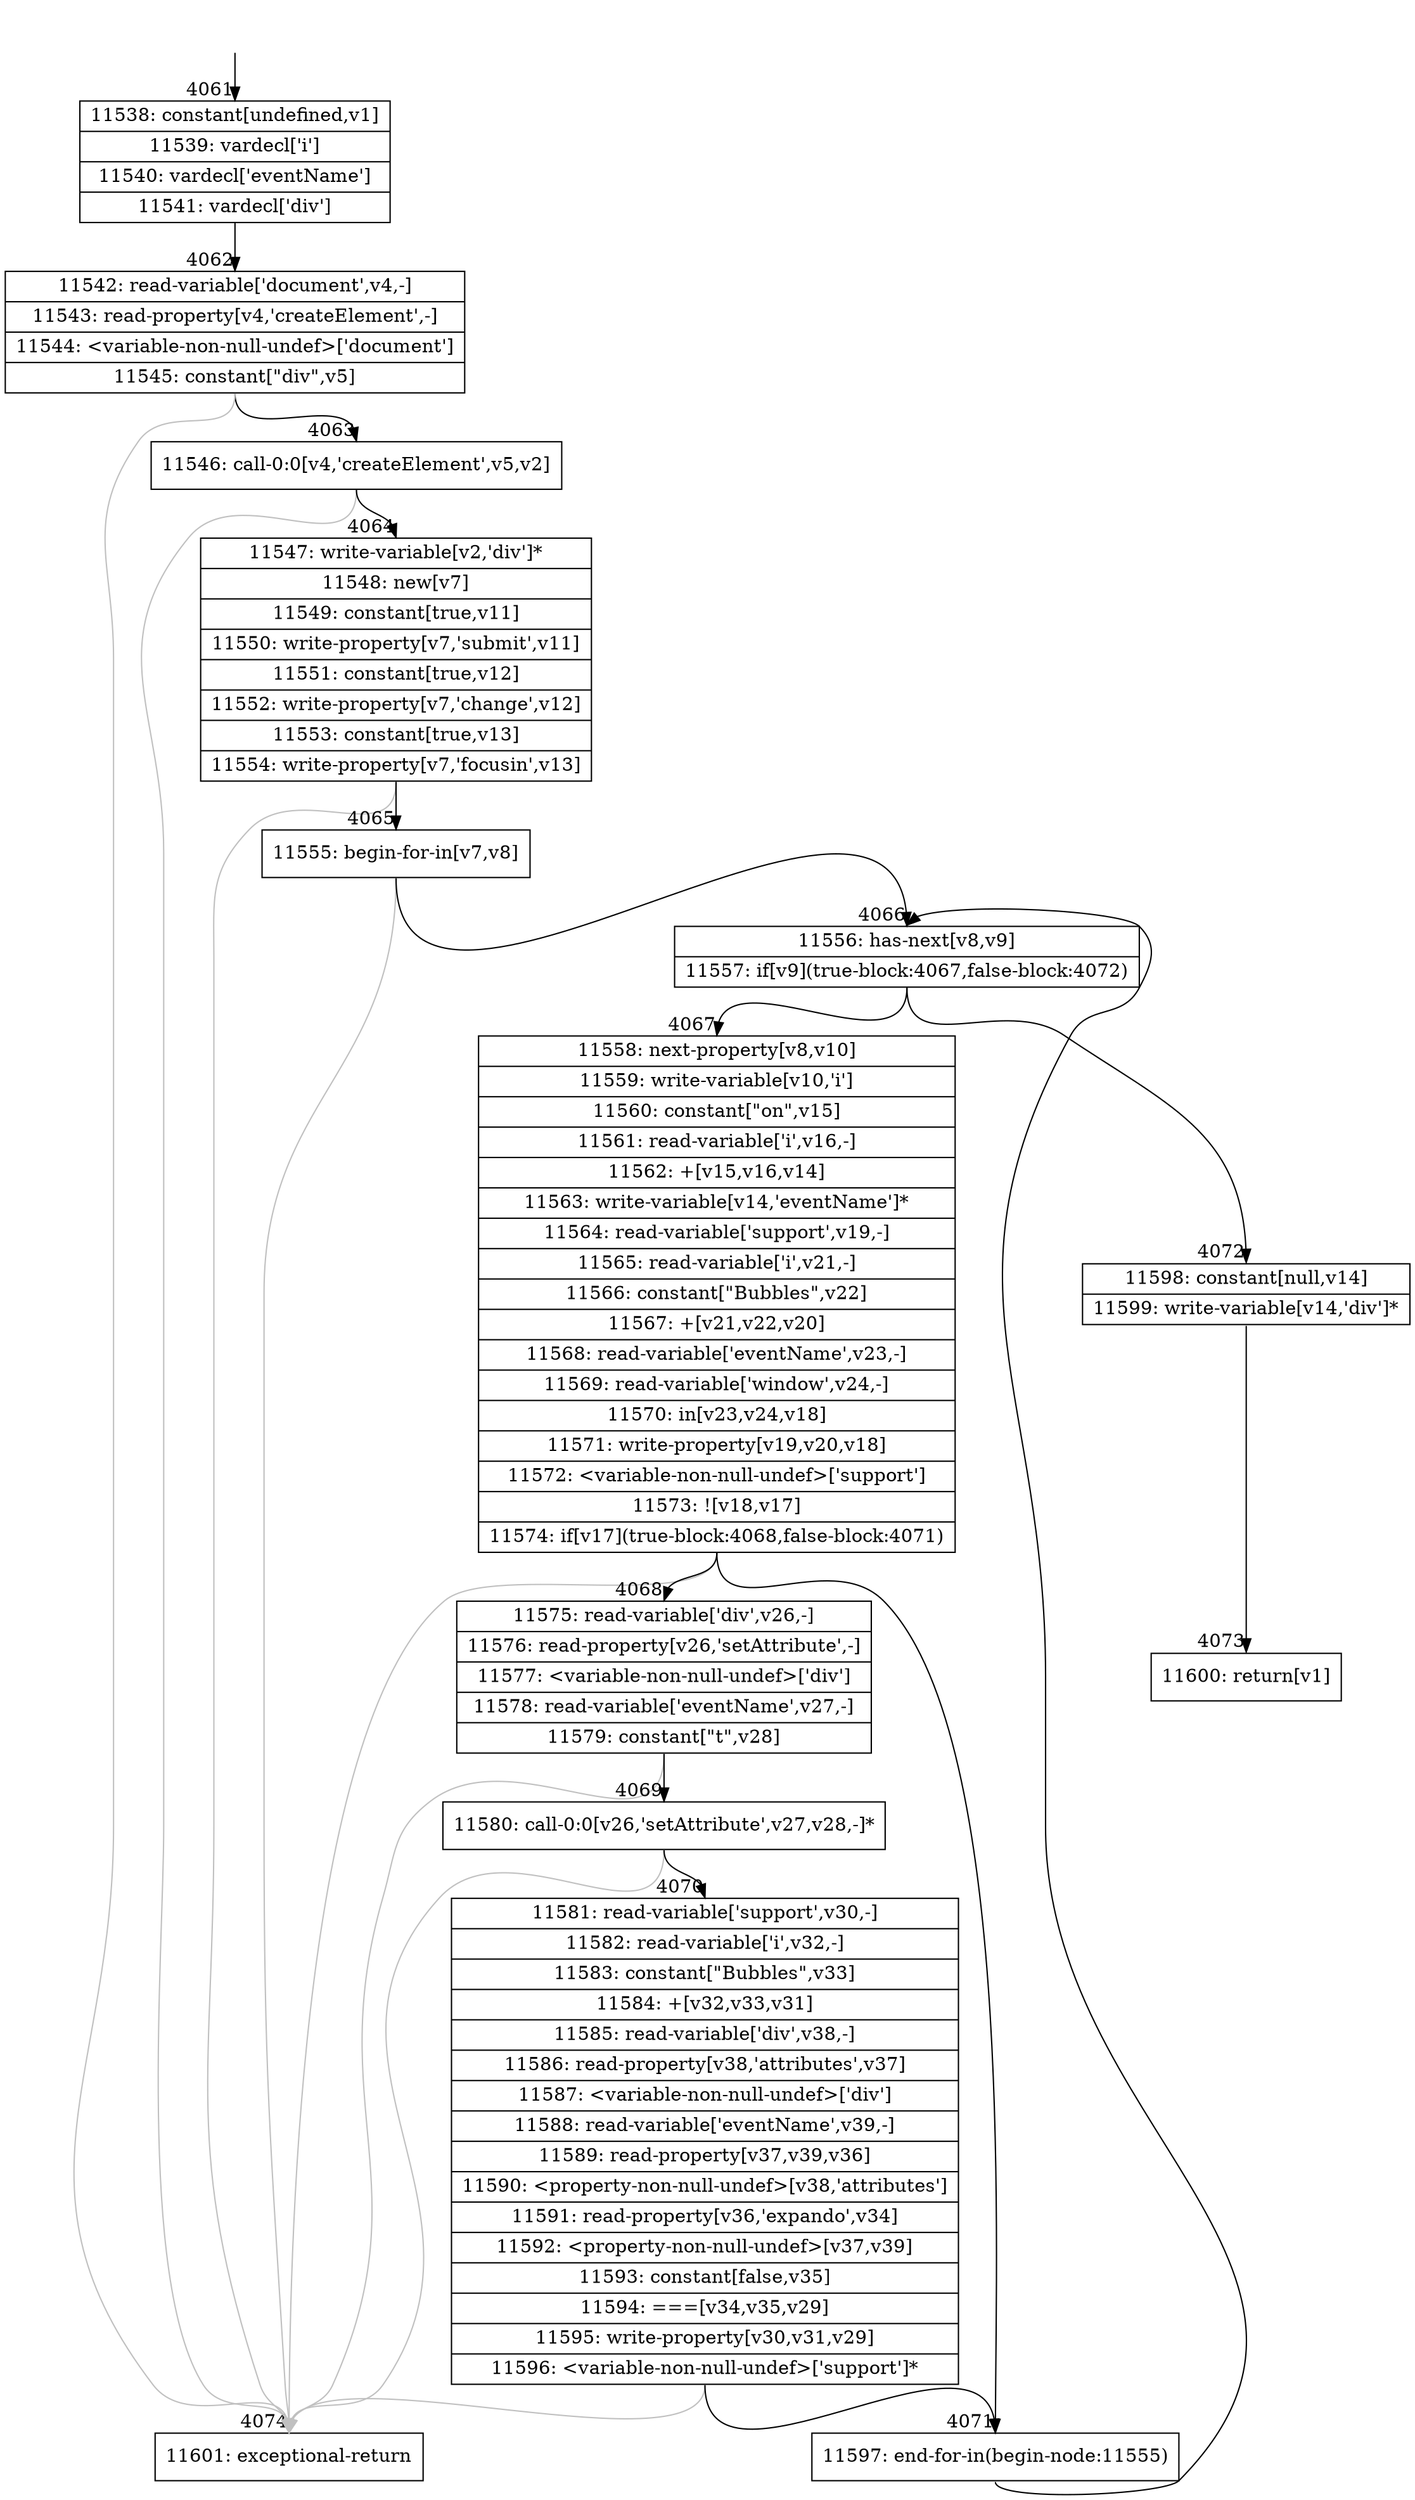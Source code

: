 digraph {
rankdir="TD"
BB_entry272[shape=none,label=""];
BB_entry272 -> BB4061 [tailport=s, headport=n, headlabel="    4061"]
BB4061 [shape=record label="{11538: constant[undefined,v1]|11539: vardecl['i']|11540: vardecl['eventName']|11541: vardecl['div']}" ] 
BB4061 -> BB4062 [tailport=s, headport=n, headlabel="      4062"]
BB4062 [shape=record label="{11542: read-variable['document',v4,-]|11543: read-property[v4,'createElement',-]|11544: \<variable-non-null-undef\>['document']|11545: constant[\"div\",v5]}" ] 
BB4062 -> BB4063 [tailport=s, headport=n, headlabel="      4063"]
BB4062 -> BB4074 [tailport=s, headport=n, color=gray, headlabel="      4074"]
BB4063 [shape=record label="{11546: call-0:0[v4,'createElement',v5,v2]}" ] 
BB4063 -> BB4064 [tailport=s, headport=n, headlabel="      4064"]
BB4063 -> BB4074 [tailport=s, headport=n, color=gray]
BB4064 [shape=record label="{11547: write-variable[v2,'div']*|11548: new[v7]|11549: constant[true,v11]|11550: write-property[v7,'submit',v11]|11551: constant[true,v12]|11552: write-property[v7,'change',v12]|11553: constant[true,v13]|11554: write-property[v7,'focusin',v13]}" ] 
BB4064 -> BB4065 [tailport=s, headport=n, headlabel="      4065"]
BB4064 -> BB4074 [tailport=s, headport=n, color=gray]
BB4065 [shape=record label="{11555: begin-for-in[v7,v8]}" ] 
BB4065 -> BB4066 [tailport=s, headport=n, headlabel="      4066"]
BB4065 -> BB4074 [tailport=s, headport=n, color=gray]
BB4066 [shape=record label="{11556: has-next[v8,v9]|11557: if[v9](true-block:4067,false-block:4072)}" ] 
BB4066 -> BB4067 [tailport=s, headport=n, headlabel="      4067"]
BB4066 -> BB4072 [tailport=s, headport=n, headlabel="      4072"]
BB4067 [shape=record label="{11558: next-property[v8,v10]|11559: write-variable[v10,'i']|11560: constant[\"on\",v15]|11561: read-variable['i',v16,-]|11562: +[v15,v16,v14]|11563: write-variable[v14,'eventName']*|11564: read-variable['support',v19,-]|11565: read-variable['i',v21,-]|11566: constant[\"Bubbles\",v22]|11567: +[v21,v22,v20]|11568: read-variable['eventName',v23,-]|11569: read-variable['window',v24,-]|11570: in[v23,v24,v18]|11571: write-property[v19,v20,v18]|11572: \<variable-non-null-undef\>['support']|11573: ![v18,v17]|11574: if[v17](true-block:4068,false-block:4071)}" ] 
BB4067 -> BB4068 [tailport=s, headport=n, headlabel="      4068"]
BB4067 -> BB4071 [tailport=s, headport=n, headlabel="      4071"]
BB4067 -> BB4074 [tailport=s, headport=n, color=gray]
BB4068 [shape=record label="{11575: read-variable['div',v26,-]|11576: read-property[v26,'setAttribute',-]|11577: \<variable-non-null-undef\>['div']|11578: read-variable['eventName',v27,-]|11579: constant[\"t\",v28]}" ] 
BB4068 -> BB4069 [tailport=s, headport=n, headlabel="      4069"]
BB4068 -> BB4074 [tailport=s, headport=n, color=gray]
BB4069 [shape=record label="{11580: call-0:0[v26,'setAttribute',v27,v28,-]*}" ] 
BB4069 -> BB4070 [tailport=s, headport=n, headlabel="      4070"]
BB4069 -> BB4074 [tailport=s, headport=n, color=gray]
BB4070 [shape=record label="{11581: read-variable['support',v30,-]|11582: read-variable['i',v32,-]|11583: constant[\"Bubbles\",v33]|11584: +[v32,v33,v31]|11585: read-variable['div',v38,-]|11586: read-property[v38,'attributes',v37]|11587: \<variable-non-null-undef\>['div']|11588: read-variable['eventName',v39,-]|11589: read-property[v37,v39,v36]|11590: \<property-non-null-undef\>[v38,'attributes']|11591: read-property[v36,'expando',v34]|11592: \<property-non-null-undef\>[v37,v39]|11593: constant[false,v35]|11594: ===[v34,v35,v29]|11595: write-property[v30,v31,v29]|11596: \<variable-non-null-undef\>['support']*}" ] 
BB4070 -> BB4071 [tailport=s, headport=n]
BB4070 -> BB4074 [tailport=s, headport=n, color=gray]
BB4071 [shape=record label="{11597: end-for-in(begin-node:11555)}" ] 
BB4071 -> BB4066 [tailport=s, headport=n]
BB4072 [shape=record label="{11598: constant[null,v14]|11599: write-variable[v14,'div']*}" ] 
BB4072 -> BB4073 [tailport=s, headport=n, headlabel="      4073"]
BB4073 [shape=record label="{11600: return[v1]}" ] 
BB4074 [shape=record label="{11601: exceptional-return}" ] 
}
